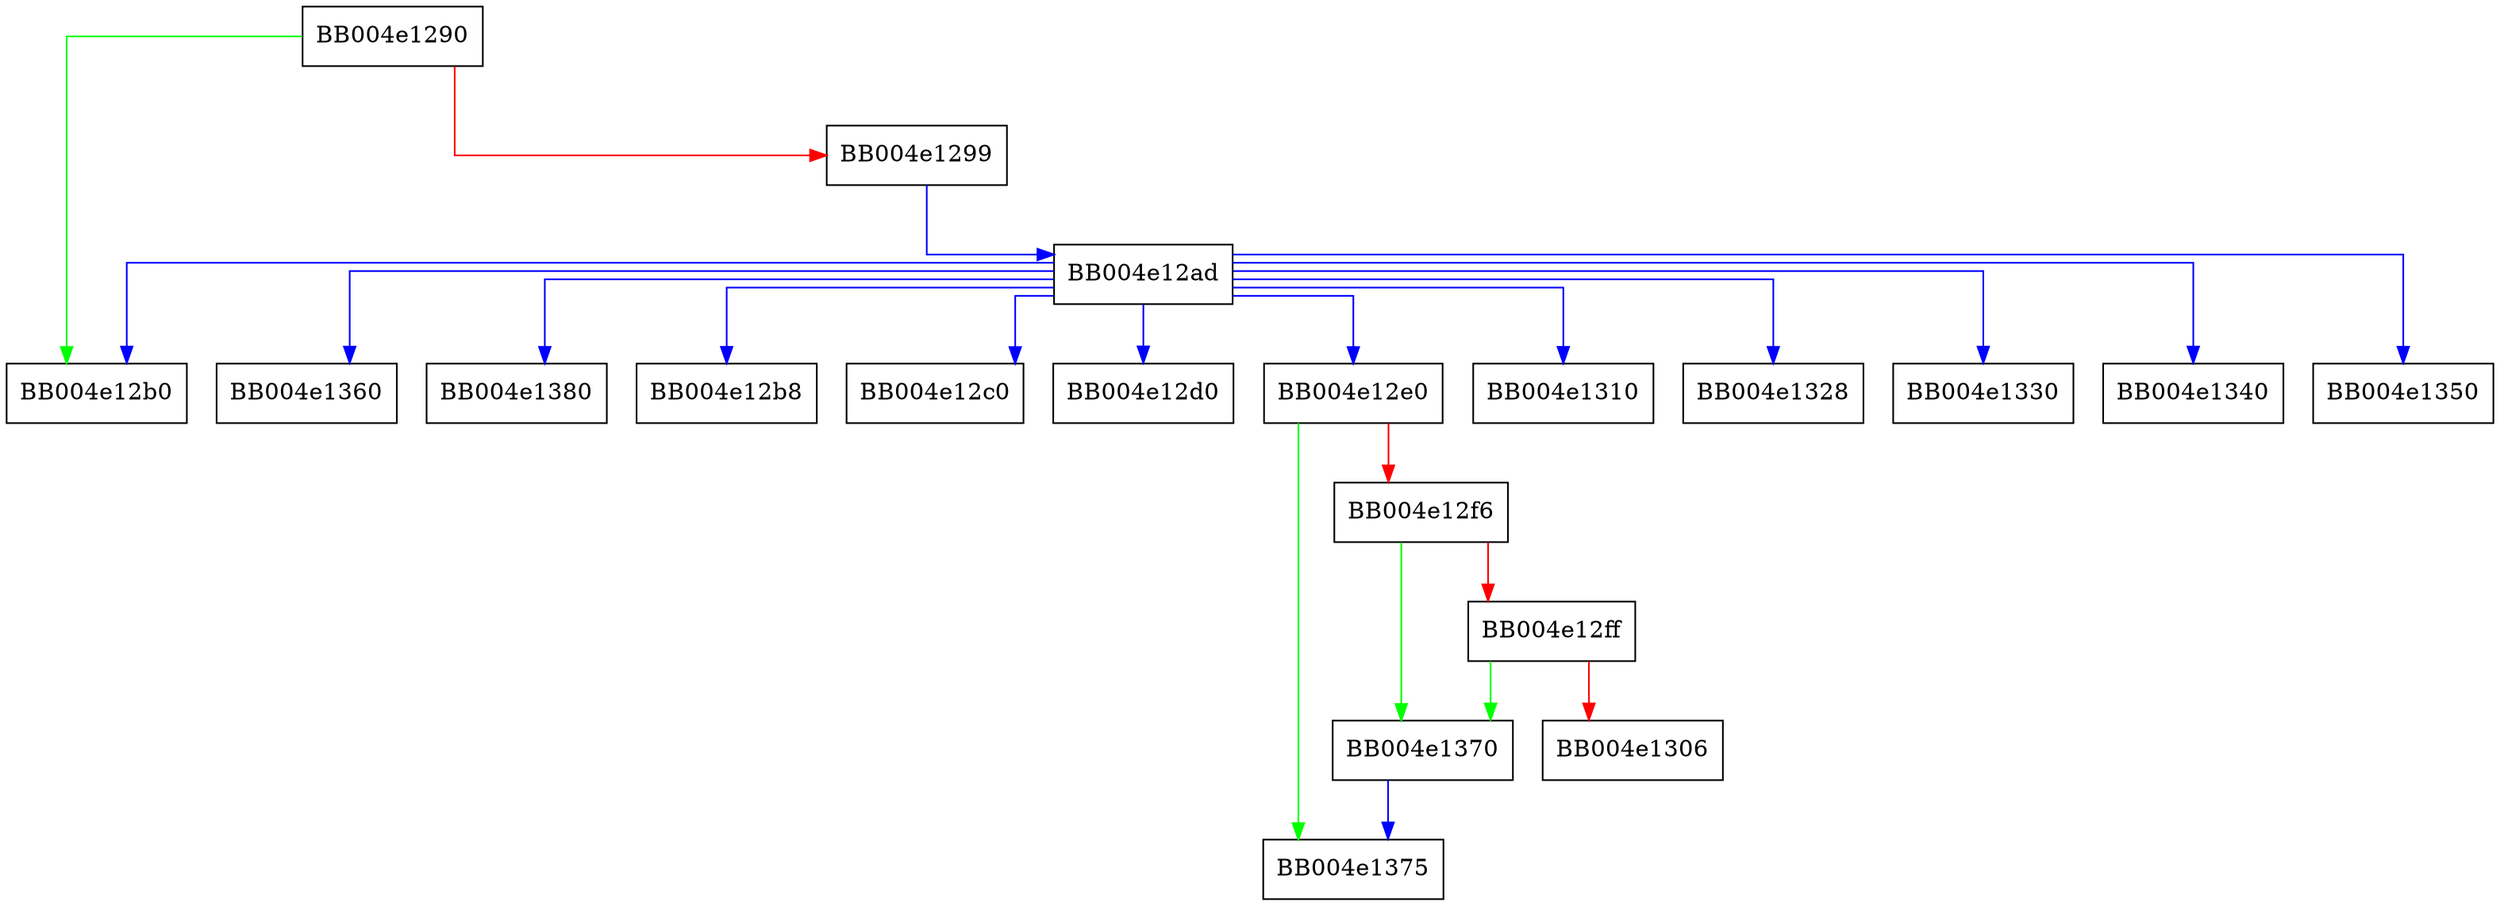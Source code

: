 digraph ossl_statem_client_max_message_size {
  node [shape="box"];
  graph [splines=ortho];
  BB004e1290 -> BB004e12b0 [color="green"];
  BB004e1290 -> BB004e1299 [color="red"];
  BB004e1299 -> BB004e12ad [color="blue"];
  BB004e12ad -> BB004e12b0 [color="blue"];
  BB004e12ad -> BB004e1360 [color="blue"];
  BB004e12ad -> BB004e1380 [color="blue"];
  BB004e12ad -> BB004e12b8 [color="blue"];
  BB004e12ad -> BB004e12c0 [color="blue"];
  BB004e12ad -> BB004e12d0 [color="blue"];
  BB004e12ad -> BB004e12e0 [color="blue"];
  BB004e12ad -> BB004e1310 [color="blue"];
  BB004e12ad -> BB004e1328 [color="blue"];
  BB004e12ad -> BB004e1330 [color="blue"];
  BB004e12ad -> BB004e1340 [color="blue"];
  BB004e12ad -> BB004e1350 [color="blue"];
  BB004e12e0 -> BB004e1375 [color="green"];
  BB004e12e0 -> BB004e12f6 [color="red"];
  BB004e12f6 -> BB004e1370 [color="green"];
  BB004e12f6 -> BB004e12ff [color="red"];
  BB004e12ff -> BB004e1370 [color="green"];
  BB004e12ff -> BB004e1306 [color="red"];
  BB004e1370 -> BB004e1375 [color="blue"];
}
